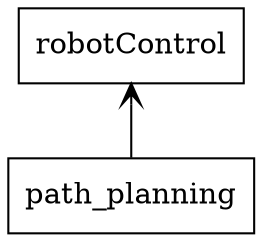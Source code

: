 digraph "packages" {
rankdir=BT
charset="utf-8"
"path_planning" [color="black", label="path_planning", shape="box", style="solid"];
"robotControl" [color="black", label="robotControl", shape="box", style="solid"];
"path_planning" -> "robotControl" [arrowhead="open", arrowtail="none"];
}
